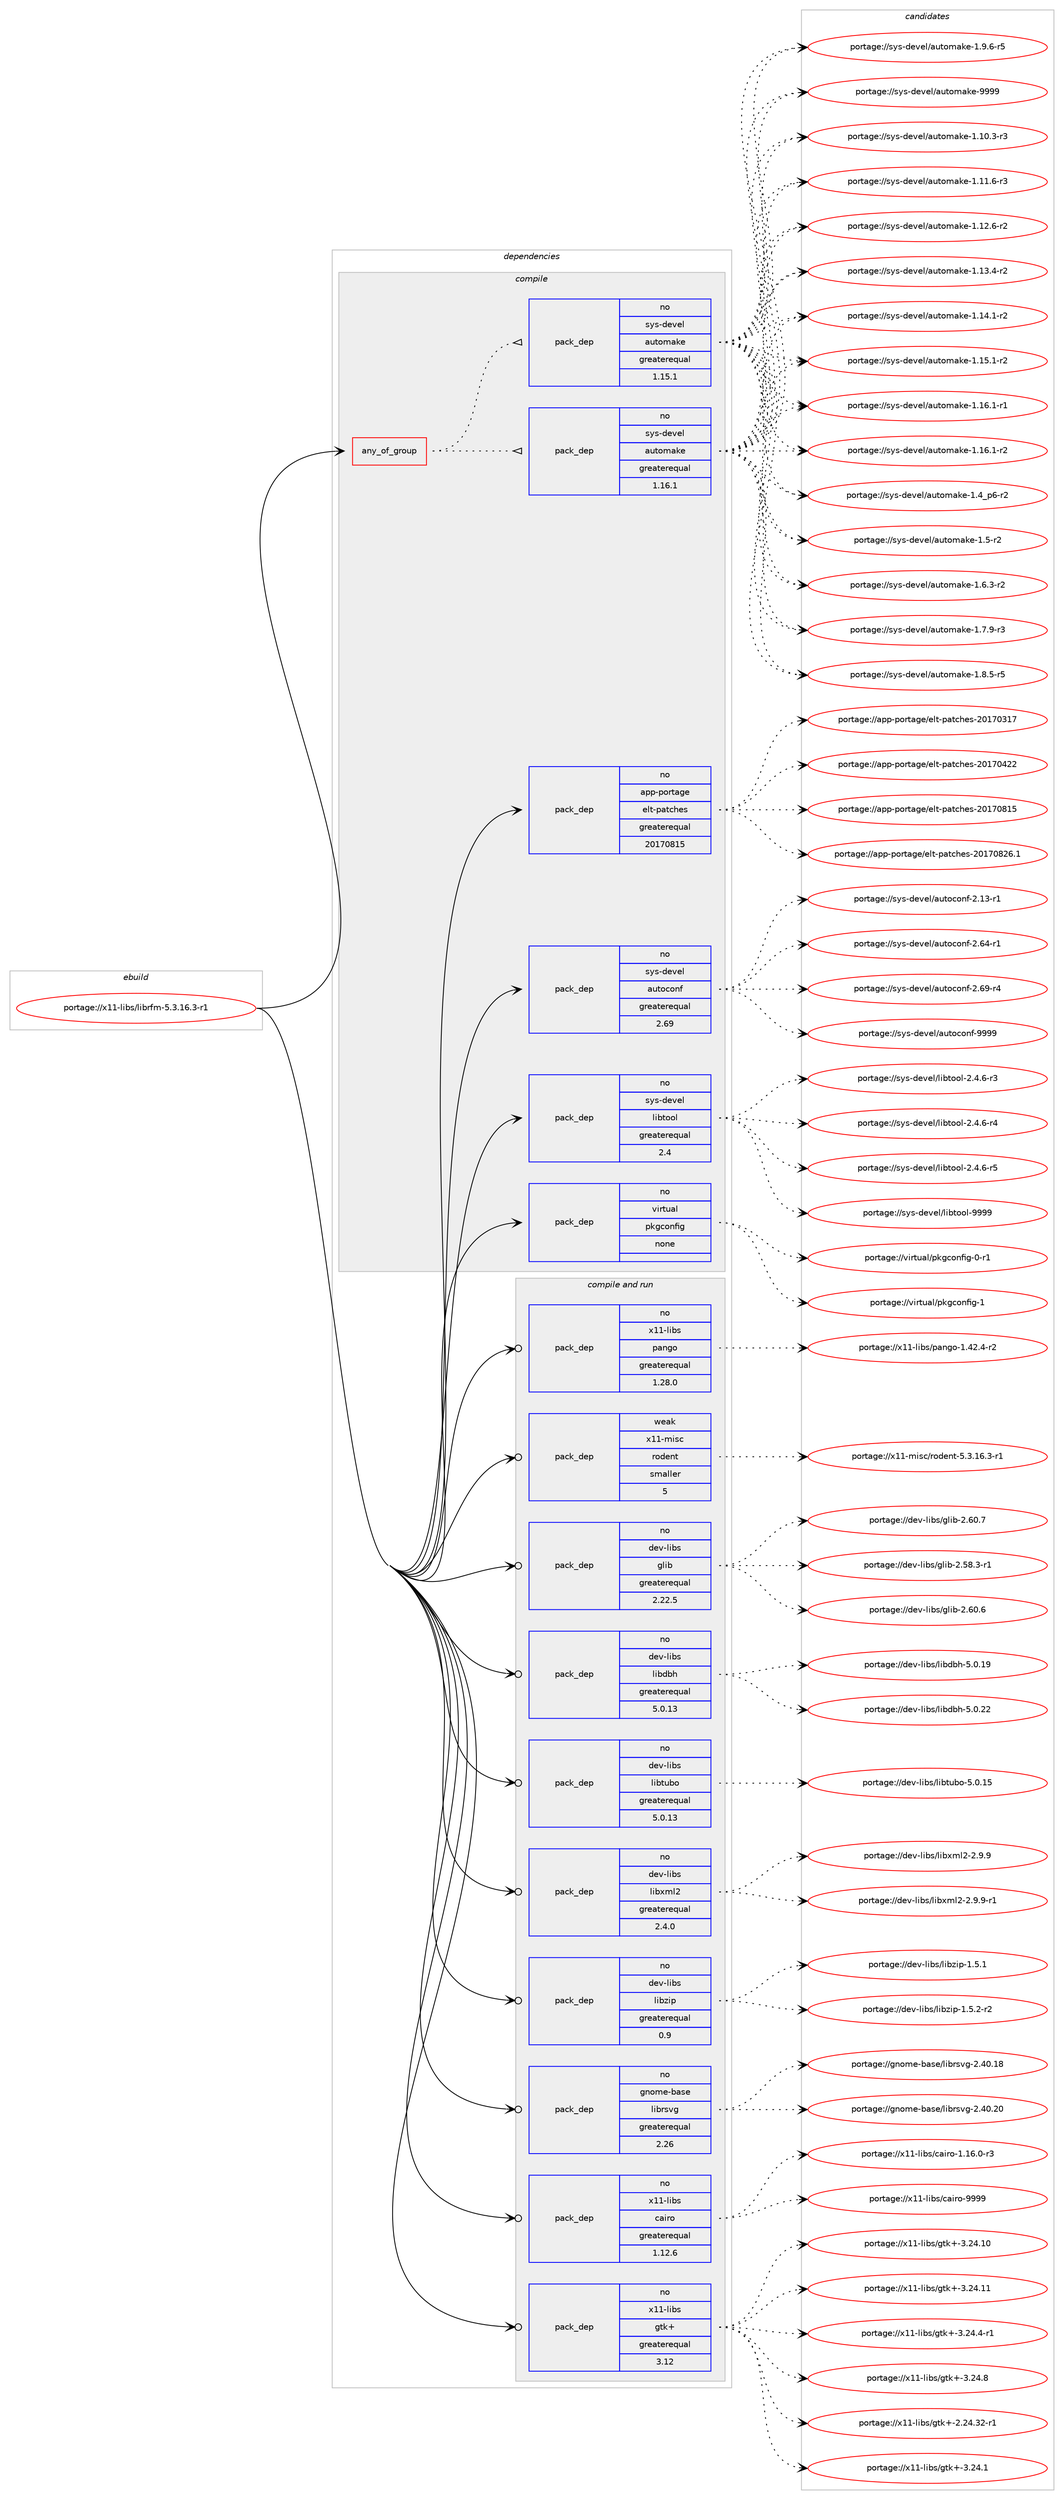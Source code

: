 digraph prolog {

# *************
# Graph options
# *************

newrank=true;
concentrate=true;
compound=true;
graph [rankdir=LR,fontname=Helvetica,fontsize=10,ranksep=1.5];#, ranksep=2.5, nodesep=0.2];
edge  [arrowhead=vee];
node  [fontname=Helvetica,fontsize=10];

# **********
# The ebuild
# **********

subgraph cluster_leftcol {
color=gray;
rank=same;
label=<<i>ebuild</i>>;
id [label="portage://x11-libs/librfm-5.3.16.3-r1", color=red, width=4, href="../x11-libs/librfm-5.3.16.3-r1.svg"];
}

# ****************
# The dependencies
# ****************

subgraph cluster_midcol {
color=gray;
label=<<i>dependencies</i>>;
subgraph cluster_compile {
fillcolor="#eeeeee";
style=filled;
label=<<i>compile</i>>;
subgraph any7784 {
dependency450377 [label=<<TABLE BORDER="0" CELLBORDER="1" CELLSPACING="0" CELLPADDING="4"><TR><TD CELLPADDING="10">any_of_group</TD></TR></TABLE>>, shape=none, color=red];subgraph pack334256 {
dependency450378 [label=<<TABLE BORDER="0" CELLBORDER="1" CELLSPACING="0" CELLPADDING="4" WIDTH="220"><TR><TD ROWSPAN="6" CELLPADDING="30">pack_dep</TD></TR><TR><TD WIDTH="110">no</TD></TR><TR><TD>sys-devel</TD></TR><TR><TD>automake</TD></TR><TR><TD>greaterequal</TD></TR><TR><TD>1.16.1</TD></TR></TABLE>>, shape=none, color=blue];
}
dependency450377:e -> dependency450378:w [weight=20,style="dotted",arrowhead="oinv"];
subgraph pack334257 {
dependency450379 [label=<<TABLE BORDER="0" CELLBORDER="1" CELLSPACING="0" CELLPADDING="4" WIDTH="220"><TR><TD ROWSPAN="6" CELLPADDING="30">pack_dep</TD></TR><TR><TD WIDTH="110">no</TD></TR><TR><TD>sys-devel</TD></TR><TR><TD>automake</TD></TR><TR><TD>greaterequal</TD></TR><TR><TD>1.15.1</TD></TR></TABLE>>, shape=none, color=blue];
}
dependency450377:e -> dependency450379:w [weight=20,style="dotted",arrowhead="oinv"];
}
id:e -> dependency450377:w [weight=20,style="solid",arrowhead="vee"];
subgraph pack334258 {
dependency450380 [label=<<TABLE BORDER="0" CELLBORDER="1" CELLSPACING="0" CELLPADDING="4" WIDTH="220"><TR><TD ROWSPAN="6" CELLPADDING="30">pack_dep</TD></TR><TR><TD WIDTH="110">no</TD></TR><TR><TD>app-portage</TD></TR><TR><TD>elt-patches</TD></TR><TR><TD>greaterequal</TD></TR><TR><TD>20170815</TD></TR></TABLE>>, shape=none, color=blue];
}
id:e -> dependency450380:w [weight=20,style="solid",arrowhead="vee"];
subgraph pack334259 {
dependency450381 [label=<<TABLE BORDER="0" CELLBORDER="1" CELLSPACING="0" CELLPADDING="4" WIDTH="220"><TR><TD ROWSPAN="6" CELLPADDING="30">pack_dep</TD></TR><TR><TD WIDTH="110">no</TD></TR><TR><TD>sys-devel</TD></TR><TR><TD>autoconf</TD></TR><TR><TD>greaterequal</TD></TR><TR><TD>2.69</TD></TR></TABLE>>, shape=none, color=blue];
}
id:e -> dependency450381:w [weight=20,style="solid",arrowhead="vee"];
subgraph pack334260 {
dependency450382 [label=<<TABLE BORDER="0" CELLBORDER="1" CELLSPACING="0" CELLPADDING="4" WIDTH="220"><TR><TD ROWSPAN="6" CELLPADDING="30">pack_dep</TD></TR><TR><TD WIDTH="110">no</TD></TR><TR><TD>sys-devel</TD></TR><TR><TD>libtool</TD></TR><TR><TD>greaterequal</TD></TR><TR><TD>2.4</TD></TR></TABLE>>, shape=none, color=blue];
}
id:e -> dependency450382:w [weight=20,style="solid",arrowhead="vee"];
subgraph pack334261 {
dependency450383 [label=<<TABLE BORDER="0" CELLBORDER="1" CELLSPACING="0" CELLPADDING="4" WIDTH="220"><TR><TD ROWSPAN="6" CELLPADDING="30">pack_dep</TD></TR><TR><TD WIDTH="110">no</TD></TR><TR><TD>virtual</TD></TR><TR><TD>pkgconfig</TD></TR><TR><TD>none</TD></TR><TR><TD></TD></TR></TABLE>>, shape=none, color=blue];
}
id:e -> dependency450383:w [weight=20,style="solid",arrowhead="vee"];
}
subgraph cluster_compileandrun {
fillcolor="#eeeeee";
style=filled;
label=<<i>compile and run</i>>;
subgraph pack334262 {
dependency450384 [label=<<TABLE BORDER="0" CELLBORDER="1" CELLSPACING="0" CELLPADDING="4" WIDTH="220"><TR><TD ROWSPAN="6" CELLPADDING="30">pack_dep</TD></TR><TR><TD WIDTH="110">no</TD></TR><TR><TD>dev-libs</TD></TR><TR><TD>glib</TD></TR><TR><TD>greaterequal</TD></TR><TR><TD>2.22.5</TD></TR></TABLE>>, shape=none, color=blue];
}
id:e -> dependency450384:w [weight=20,style="solid",arrowhead="odotvee"];
subgraph pack334263 {
dependency450385 [label=<<TABLE BORDER="0" CELLBORDER="1" CELLSPACING="0" CELLPADDING="4" WIDTH="220"><TR><TD ROWSPAN="6" CELLPADDING="30">pack_dep</TD></TR><TR><TD WIDTH="110">no</TD></TR><TR><TD>dev-libs</TD></TR><TR><TD>libdbh</TD></TR><TR><TD>greaterequal</TD></TR><TR><TD>5.0.13</TD></TR></TABLE>>, shape=none, color=blue];
}
id:e -> dependency450385:w [weight=20,style="solid",arrowhead="odotvee"];
subgraph pack334264 {
dependency450386 [label=<<TABLE BORDER="0" CELLBORDER="1" CELLSPACING="0" CELLPADDING="4" WIDTH="220"><TR><TD ROWSPAN="6" CELLPADDING="30">pack_dep</TD></TR><TR><TD WIDTH="110">no</TD></TR><TR><TD>dev-libs</TD></TR><TR><TD>libtubo</TD></TR><TR><TD>greaterequal</TD></TR><TR><TD>5.0.13</TD></TR></TABLE>>, shape=none, color=blue];
}
id:e -> dependency450386:w [weight=20,style="solid",arrowhead="odotvee"];
subgraph pack334265 {
dependency450387 [label=<<TABLE BORDER="0" CELLBORDER="1" CELLSPACING="0" CELLPADDING="4" WIDTH="220"><TR><TD ROWSPAN="6" CELLPADDING="30">pack_dep</TD></TR><TR><TD WIDTH="110">no</TD></TR><TR><TD>dev-libs</TD></TR><TR><TD>libxml2</TD></TR><TR><TD>greaterequal</TD></TR><TR><TD>2.4.0</TD></TR></TABLE>>, shape=none, color=blue];
}
id:e -> dependency450387:w [weight=20,style="solid",arrowhead="odotvee"];
subgraph pack334266 {
dependency450388 [label=<<TABLE BORDER="0" CELLBORDER="1" CELLSPACING="0" CELLPADDING="4" WIDTH="220"><TR><TD ROWSPAN="6" CELLPADDING="30">pack_dep</TD></TR><TR><TD WIDTH="110">no</TD></TR><TR><TD>dev-libs</TD></TR><TR><TD>libzip</TD></TR><TR><TD>greaterequal</TD></TR><TR><TD>0.9</TD></TR></TABLE>>, shape=none, color=blue];
}
id:e -> dependency450388:w [weight=20,style="solid",arrowhead="odotvee"];
subgraph pack334267 {
dependency450389 [label=<<TABLE BORDER="0" CELLBORDER="1" CELLSPACING="0" CELLPADDING="4" WIDTH="220"><TR><TD ROWSPAN="6" CELLPADDING="30">pack_dep</TD></TR><TR><TD WIDTH="110">no</TD></TR><TR><TD>gnome-base</TD></TR><TR><TD>librsvg</TD></TR><TR><TD>greaterequal</TD></TR><TR><TD>2.26</TD></TR></TABLE>>, shape=none, color=blue];
}
id:e -> dependency450389:w [weight=20,style="solid",arrowhead="odotvee"];
subgraph pack334268 {
dependency450390 [label=<<TABLE BORDER="0" CELLBORDER="1" CELLSPACING="0" CELLPADDING="4" WIDTH="220"><TR><TD ROWSPAN="6" CELLPADDING="30">pack_dep</TD></TR><TR><TD WIDTH="110">no</TD></TR><TR><TD>x11-libs</TD></TR><TR><TD>cairo</TD></TR><TR><TD>greaterequal</TD></TR><TR><TD>1.12.6</TD></TR></TABLE>>, shape=none, color=blue];
}
id:e -> dependency450390:w [weight=20,style="solid",arrowhead="odotvee"];
subgraph pack334269 {
dependency450391 [label=<<TABLE BORDER="0" CELLBORDER="1" CELLSPACING="0" CELLPADDING="4" WIDTH="220"><TR><TD ROWSPAN="6" CELLPADDING="30">pack_dep</TD></TR><TR><TD WIDTH="110">no</TD></TR><TR><TD>x11-libs</TD></TR><TR><TD>gtk+</TD></TR><TR><TD>greaterequal</TD></TR><TR><TD>3.12</TD></TR></TABLE>>, shape=none, color=blue];
}
id:e -> dependency450391:w [weight=20,style="solid",arrowhead="odotvee"];
subgraph pack334270 {
dependency450392 [label=<<TABLE BORDER="0" CELLBORDER="1" CELLSPACING="0" CELLPADDING="4" WIDTH="220"><TR><TD ROWSPAN="6" CELLPADDING="30">pack_dep</TD></TR><TR><TD WIDTH="110">no</TD></TR><TR><TD>x11-libs</TD></TR><TR><TD>pango</TD></TR><TR><TD>greaterequal</TD></TR><TR><TD>1.28.0</TD></TR></TABLE>>, shape=none, color=blue];
}
id:e -> dependency450392:w [weight=20,style="solid",arrowhead="odotvee"];
subgraph pack334271 {
dependency450393 [label=<<TABLE BORDER="0" CELLBORDER="1" CELLSPACING="0" CELLPADDING="4" WIDTH="220"><TR><TD ROWSPAN="6" CELLPADDING="30">pack_dep</TD></TR><TR><TD WIDTH="110">weak</TD></TR><TR><TD>x11-misc</TD></TR><TR><TD>rodent</TD></TR><TR><TD>smaller</TD></TR><TR><TD>5</TD></TR></TABLE>>, shape=none, color=blue];
}
id:e -> dependency450393:w [weight=20,style="solid",arrowhead="odotvee"];
}
subgraph cluster_run {
fillcolor="#eeeeee";
style=filled;
label=<<i>run</i>>;
}
}

# **************
# The candidates
# **************

subgraph cluster_choices {
rank=same;
color=gray;
label=<<i>candidates</i>>;

subgraph choice334256 {
color=black;
nodesep=1;
choiceportage11512111545100101118101108479711711611110997107101454946494846514511451 [label="portage://sys-devel/automake-1.10.3-r3", color=red, width=4,href="../sys-devel/automake-1.10.3-r3.svg"];
choiceportage11512111545100101118101108479711711611110997107101454946494946544511451 [label="portage://sys-devel/automake-1.11.6-r3", color=red, width=4,href="../sys-devel/automake-1.11.6-r3.svg"];
choiceportage11512111545100101118101108479711711611110997107101454946495046544511450 [label="portage://sys-devel/automake-1.12.6-r2", color=red, width=4,href="../sys-devel/automake-1.12.6-r2.svg"];
choiceportage11512111545100101118101108479711711611110997107101454946495146524511450 [label="portage://sys-devel/automake-1.13.4-r2", color=red, width=4,href="../sys-devel/automake-1.13.4-r2.svg"];
choiceportage11512111545100101118101108479711711611110997107101454946495246494511450 [label="portage://sys-devel/automake-1.14.1-r2", color=red, width=4,href="../sys-devel/automake-1.14.1-r2.svg"];
choiceportage11512111545100101118101108479711711611110997107101454946495346494511450 [label="portage://sys-devel/automake-1.15.1-r2", color=red, width=4,href="../sys-devel/automake-1.15.1-r2.svg"];
choiceportage11512111545100101118101108479711711611110997107101454946495446494511449 [label="portage://sys-devel/automake-1.16.1-r1", color=red, width=4,href="../sys-devel/automake-1.16.1-r1.svg"];
choiceportage11512111545100101118101108479711711611110997107101454946495446494511450 [label="portage://sys-devel/automake-1.16.1-r2", color=red, width=4,href="../sys-devel/automake-1.16.1-r2.svg"];
choiceportage115121115451001011181011084797117116111109971071014549465295112544511450 [label="portage://sys-devel/automake-1.4_p6-r2", color=red, width=4,href="../sys-devel/automake-1.4_p6-r2.svg"];
choiceportage11512111545100101118101108479711711611110997107101454946534511450 [label="portage://sys-devel/automake-1.5-r2", color=red, width=4,href="../sys-devel/automake-1.5-r2.svg"];
choiceportage115121115451001011181011084797117116111109971071014549465446514511450 [label="portage://sys-devel/automake-1.6.3-r2", color=red, width=4,href="../sys-devel/automake-1.6.3-r2.svg"];
choiceportage115121115451001011181011084797117116111109971071014549465546574511451 [label="portage://sys-devel/automake-1.7.9-r3", color=red, width=4,href="../sys-devel/automake-1.7.9-r3.svg"];
choiceportage115121115451001011181011084797117116111109971071014549465646534511453 [label="portage://sys-devel/automake-1.8.5-r5", color=red, width=4,href="../sys-devel/automake-1.8.5-r5.svg"];
choiceportage115121115451001011181011084797117116111109971071014549465746544511453 [label="portage://sys-devel/automake-1.9.6-r5", color=red, width=4,href="../sys-devel/automake-1.9.6-r5.svg"];
choiceportage115121115451001011181011084797117116111109971071014557575757 [label="portage://sys-devel/automake-9999", color=red, width=4,href="../sys-devel/automake-9999.svg"];
dependency450378:e -> choiceportage11512111545100101118101108479711711611110997107101454946494846514511451:w [style=dotted,weight="100"];
dependency450378:e -> choiceportage11512111545100101118101108479711711611110997107101454946494946544511451:w [style=dotted,weight="100"];
dependency450378:e -> choiceportage11512111545100101118101108479711711611110997107101454946495046544511450:w [style=dotted,weight="100"];
dependency450378:e -> choiceportage11512111545100101118101108479711711611110997107101454946495146524511450:w [style=dotted,weight="100"];
dependency450378:e -> choiceportage11512111545100101118101108479711711611110997107101454946495246494511450:w [style=dotted,weight="100"];
dependency450378:e -> choiceportage11512111545100101118101108479711711611110997107101454946495346494511450:w [style=dotted,weight="100"];
dependency450378:e -> choiceportage11512111545100101118101108479711711611110997107101454946495446494511449:w [style=dotted,weight="100"];
dependency450378:e -> choiceportage11512111545100101118101108479711711611110997107101454946495446494511450:w [style=dotted,weight="100"];
dependency450378:e -> choiceportage115121115451001011181011084797117116111109971071014549465295112544511450:w [style=dotted,weight="100"];
dependency450378:e -> choiceportage11512111545100101118101108479711711611110997107101454946534511450:w [style=dotted,weight="100"];
dependency450378:e -> choiceportage115121115451001011181011084797117116111109971071014549465446514511450:w [style=dotted,weight="100"];
dependency450378:e -> choiceportage115121115451001011181011084797117116111109971071014549465546574511451:w [style=dotted,weight="100"];
dependency450378:e -> choiceportage115121115451001011181011084797117116111109971071014549465646534511453:w [style=dotted,weight="100"];
dependency450378:e -> choiceportage115121115451001011181011084797117116111109971071014549465746544511453:w [style=dotted,weight="100"];
dependency450378:e -> choiceportage115121115451001011181011084797117116111109971071014557575757:w [style=dotted,weight="100"];
}
subgraph choice334257 {
color=black;
nodesep=1;
choiceportage11512111545100101118101108479711711611110997107101454946494846514511451 [label="portage://sys-devel/automake-1.10.3-r3", color=red, width=4,href="../sys-devel/automake-1.10.3-r3.svg"];
choiceportage11512111545100101118101108479711711611110997107101454946494946544511451 [label="portage://sys-devel/automake-1.11.6-r3", color=red, width=4,href="../sys-devel/automake-1.11.6-r3.svg"];
choiceportage11512111545100101118101108479711711611110997107101454946495046544511450 [label="portage://sys-devel/automake-1.12.6-r2", color=red, width=4,href="../sys-devel/automake-1.12.6-r2.svg"];
choiceportage11512111545100101118101108479711711611110997107101454946495146524511450 [label="portage://sys-devel/automake-1.13.4-r2", color=red, width=4,href="../sys-devel/automake-1.13.4-r2.svg"];
choiceportage11512111545100101118101108479711711611110997107101454946495246494511450 [label="portage://sys-devel/automake-1.14.1-r2", color=red, width=4,href="../sys-devel/automake-1.14.1-r2.svg"];
choiceportage11512111545100101118101108479711711611110997107101454946495346494511450 [label="portage://sys-devel/automake-1.15.1-r2", color=red, width=4,href="../sys-devel/automake-1.15.1-r2.svg"];
choiceportage11512111545100101118101108479711711611110997107101454946495446494511449 [label="portage://sys-devel/automake-1.16.1-r1", color=red, width=4,href="../sys-devel/automake-1.16.1-r1.svg"];
choiceportage11512111545100101118101108479711711611110997107101454946495446494511450 [label="portage://sys-devel/automake-1.16.1-r2", color=red, width=4,href="../sys-devel/automake-1.16.1-r2.svg"];
choiceportage115121115451001011181011084797117116111109971071014549465295112544511450 [label="portage://sys-devel/automake-1.4_p6-r2", color=red, width=4,href="../sys-devel/automake-1.4_p6-r2.svg"];
choiceportage11512111545100101118101108479711711611110997107101454946534511450 [label="portage://sys-devel/automake-1.5-r2", color=red, width=4,href="../sys-devel/automake-1.5-r2.svg"];
choiceportage115121115451001011181011084797117116111109971071014549465446514511450 [label="portage://sys-devel/automake-1.6.3-r2", color=red, width=4,href="../sys-devel/automake-1.6.3-r2.svg"];
choiceportage115121115451001011181011084797117116111109971071014549465546574511451 [label="portage://sys-devel/automake-1.7.9-r3", color=red, width=4,href="../sys-devel/automake-1.7.9-r3.svg"];
choiceportage115121115451001011181011084797117116111109971071014549465646534511453 [label="portage://sys-devel/automake-1.8.5-r5", color=red, width=4,href="../sys-devel/automake-1.8.5-r5.svg"];
choiceportage115121115451001011181011084797117116111109971071014549465746544511453 [label="portage://sys-devel/automake-1.9.6-r5", color=red, width=4,href="../sys-devel/automake-1.9.6-r5.svg"];
choiceportage115121115451001011181011084797117116111109971071014557575757 [label="portage://sys-devel/automake-9999", color=red, width=4,href="../sys-devel/automake-9999.svg"];
dependency450379:e -> choiceportage11512111545100101118101108479711711611110997107101454946494846514511451:w [style=dotted,weight="100"];
dependency450379:e -> choiceportage11512111545100101118101108479711711611110997107101454946494946544511451:w [style=dotted,weight="100"];
dependency450379:e -> choiceportage11512111545100101118101108479711711611110997107101454946495046544511450:w [style=dotted,weight="100"];
dependency450379:e -> choiceportage11512111545100101118101108479711711611110997107101454946495146524511450:w [style=dotted,weight="100"];
dependency450379:e -> choiceportage11512111545100101118101108479711711611110997107101454946495246494511450:w [style=dotted,weight="100"];
dependency450379:e -> choiceportage11512111545100101118101108479711711611110997107101454946495346494511450:w [style=dotted,weight="100"];
dependency450379:e -> choiceportage11512111545100101118101108479711711611110997107101454946495446494511449:w [style=dotted,weight="100"];
dependency450379:e -> choiceportage11512111545100101118101108479711711611110997107101454946495446494511450:w [style=dotted,weight="100"];
dependency450379:e -> choiceportage115121115451001011181011084797117116111109971071014549465295112544511450:w [style=dotted,weight="100"];
dependency450379:e -> choiceportage11512111545100101118101108479711711611110997107101454946534511450:w [style=dotted,weight="100"];
dependency450379:e -> choiceportage115121115451001011181011084797117116111109971071014549465446514511450:w [style=dotted,weight="100"];
dependency450379:e -> choiceportage115121115451001011181011084797117116111109971071014549465546574511451:w [style=dotted,weight="100"];
dependency450379:e -> choiceportage115121115451001011181011084797117116111109971071014549465646534511453:w [style=dotted,weight="100"];
dependency450379:e -> choiceportage115121115451001011181011084797117116111109971071014549465746544511453:w [style=dotted,weight="100"];
dependency450379:e -> choiceportage115121115451001011181011084797117116111109971071014557575757:w [style=dotted,weight="100"];
}
subgraph choice334258 {
color=black;
nodesep=1;
choiceportage97112112451121111141169710310147101108116451129711699104101115455048495548514955 [label="portage://app-portage/elt-patches-20170317", color=red, width=4,href="../app-portage/elt-patches-20170317.svg"];
choiceportage97112112451121111141169710310147101108116451129711699104101115455048495548525050 [label="portage://app-portage/elt-patches-20170422", color=red, width=4,href="../app-portage/elt-patches-20170422.svg"];
choiceportage97112112451121111141169710310147101108116451129711699104101115455048495548564953 [label="portage://app-portage/elt-patches-20170815", color=red, width=4,href="../app-portage/elt-patches-20170815.svg"];
choiceportage971121124511211111411697103101471011081164511297116991041011154550484955485650544649 [label="portage://app-portage/elt-patches-20170826.1", color=red, width=4,href="../app-portage/elt-patches-20170826.1.svg"];
dependency450380:e -> choiceportage97112112451121111141169710310147101108116451129711699104101115455048495548514955:w [style=dotted,weight="100"];
dependency450380:e -> choiceportage97112112451121111141169710310147101108116451129711699104101115455048495548525050:w [style=dotted,weight="100"];
dependency450380:e -> choiceportage97112112451121111141169710310147101108116451129711699104101115455048495548564953:w [style=dotted,weight="100"];
dependency450380:e -> choiceportage971121124511211111411697103101471011081164511297116991041011154550484955485650544649:w [style=dotted,weight="100"];
}
subgraph choice334259 {
color=black;
nodesep=1;
choiceportage1151211154510010111810110847971171161119911111010245504649514511449 [label="portage://sys-devel/autoconf-2.13-r1", color=red, width=4,href="../sys-devel/autoconf-2.13-r1.svg"];
choiceportage1151211154510010111810110847971171161119911111010245504654524511449 [label="portage://sys-devel/autoconf-2.64-r1", color=red, width=4,href="../sys-devel/autoconf-2.64-r1.svg"];
choiceportage1151211154510010111810110847971171161119911111010245504654574511452 [label="portage://sys-devel/autoconf-2.69-r4", color=red, width=4,href="../sys-devel/autoconf-2.69-r4.svg"];
choiceportage115121115451001011181011084797117116111991111101024557575757 [label="portage://sys-devel/autoconf-9999", color=red, width=4,href="../sys-devel/autoconf-9999.svg"];
dependency450381:e -> choiceportage1151211154510010111810110847971171161119911111010245504649514511449:w [style=dotted,weight="100"];
dependency450381:e -> choiceportage1151211154510010111810110847971171161119911111010245504654524511449:w [style=dotted,weight="100"];
dependency450381:e -> choiceportage1151211154510010111810110847971171161119911111010245504654574511452:w [style=dotted,weight="100"];
dependency450381:e -> choiceportage115121115451001011181011084797117116111991111101024557575757:w [style=dotted,weight="100"];
}
subgraph choice334260 {
color=black;
nodesep=1;
choiceportage1151211154510010111810110847108105981161111111084550465246544511451 [label="portage://sys-devel/libtool-2.4.6-r3", color=red, width=4,href="../sys-devel/libtool-2.4.6-r3.svg"];
choiceportage1151211154510010111810110847108105981161111111084550465246544511452 [label="portage://sys-devel/libtool-2.4.6-r4", color=red, width=4,href="../sys-devel/libtool-2.4.6-r4.svg"];
choiceportage1151211154510010111810110847108105981161111111084550465246544511453 [label="portage://sys-devel/libtool-2.4.6-r5", color=red, width=4,href="../sys-devel/libtool-2.4.6-r5.svg"];
choiceportage1151211154510010111810110847108105981161111111084557575757 [label="portage://sys-devel/libtool-9999", color=red, width=4,href="../sys-devel/libtool-9999.svg"];
dependency450382:e -> choiceportage1151211154510010111810110847108105981161111111084550465246544511451:w [style=dotted,weight="100"];
dependency450382:e -> choiceportage1151211154510010111810110847108105981161111111084550465246544511452:w [style=dotted,weight="100"];
dependency450382:e -> choiceportage1151211154510010111810110847108105981161111111084550465246544511453:w [style=dotted,weight="100"];
dependency450382:e -> choiceportage1151211154510010111810110847108105981161111111084557575757:w [style=dotted,weight="100"];
}
subgraph choice334261 {
color=black;
nodesep=1;
choiceportage11810511411611797108471121071039911111010210510345484511449 [label="portage://virtual/pkgconfig-0-r1", color=red, width=4,href="../virtual/pkgconfig-0-r1.svg"];
choiceportage1181051141161179710847112107103991111101021051034549 [label="portage://virtual/pkgconfig-1", color=red, width=4,href="../virtual/pkgconfig-1.svg"];
dependency450383:e -> choiceportage11810511411611797108471121071039911111010210510345484511449:w [style=dotted,weight="100"];
dependency450383:e -> choiceportage1181051141161179710847112107103991111101021051034549:w [style=dotted,weight="100"];
}
subgraph choice334262 {
color=black;
nodesep=1;
choiceportage10010111845108105981154710310810598455046535646514511449 [label="portage://dev-libs/glib-2.58.3-r1", color=red, width=4,href="../dev-libs/glib-2.58.3-r1.svg"];
choiceportage1001011184510810598115471031081059845504654484654 [label="portage://dev-libs/glib-2.60.6", color=red, width=4,href="../dev-libs/glib-2.60.6.svg"];
choiceportage1001011184510810598115471031081059845504654484655 [label="portage://dev-libs/glib-2.60.7", color=red, width=4,href="../dev-libs/glib-2.60.7.svg"];
dependency450384:e -> choiceportage10010111845108105981154710310810598455046535646514511449:w [style=dotted,weight="100"];
dependency450384:e -> choiceportage1001011184510810598115471031081059845504654484654:w [style=dotted,weight="100"];
dependency450384:e -> choiceportage1001011184510810598115471031081059845504654484655:w [style=dotted,weight="100"];
}
subgraph choice334263 {
color=black;
nodesep=1;
choiceportage100101118451081059811547108105981009810445534648464957 [label="portage://dev-libs/libdbh-5.0.19", color=red, width=4,href="../dev-libs/libdbh-5.0.19.svg"];
choiceportage100101118451081059811547108105981009810445534648465050 [label="portage://dev-libs/libdbh-5.0.22", color=red, width=4,href="../dev-libs/libdbh-5.0.22.svg"];
dependency450385:e -> choiceportage100101118451081059811547108105981009810445534648464957:w [style=dotted,weight="100"];
dependency450385:e -> choiceportage100101118451081059811547108105981009810445534648465050:w [style=dotted,weight="100"];
}
subgraph choice334264 {
color=black;
nodesep=1;
choiceportage100101118451081059811547108105981161179811145534648464953 [label="portage://dev-libs/libtubo-5.0.15", color=red, width=4,href="../dev-libs/libtubo-5.0.15.svg"];
dependency450386:e -> choiceportage100101118451081059811547108105981161179811145534648464953:w [style=dotted,weight="100"];
}
subgraph choice334265 {
color=black;
nodesep=1;
choiceportage1001011184510810598115471081059812010910850455046574657 [label="portage://dev-libs/libxml2-2.9.9", color=red, width=4,href="../dev-libs/libxml2-2.9.9.svg"];
choiceportage10010111845108105981154710810598120109108504550465746574511449 [label="portage://dev-libs/libxml2-2.9.9-r1", color=red, width=4,href="../dev-libs/libxml2-2.9.9-r1.svg"];
dependency450387:e -> choiceportage1001011184510810598115471081059812010910850455046574657:w [style=dotted,weight="100"];
dependency450387:e -> choiceportage10010111845108105981154710810598120109108504550465746574511449:w [style=dotted,weight="100"];
}
subgraph choice334266 {
color=black;
nodesep=1;
choiceportage10010111845108105981154710810598122105112454946534649 [label="portage://dev-libs/libzip-1.5.1", color=red, width=4,href="../dev-libs/libzip-1.5.1.svg"];
choiceportage100101118451081059811547108105981221051124549465346504511450 [label="portage://dev-libs/libzip-1.5.2-r2", color=red, width=4,href="../dev-libs/libzip-1.5.2-r2.svg"];
dependency450388:e -> choiceportage10010111845108105981154710810598122105112454946534649:w [style=dotted,weight="100"];
dependency450388:e -> choiceportage100101118451081059811547108105981221051124549465346504511450:w [style=dotted,weight="100"];
}
subgraph choice334267 {
color=black;
nodesep=1;
choiceportage10311011110910145989711510147108105981141151181034550465248464956 [label="portage://gnome-base/librsvg-2.40.18", color=red, width=4,href="../gnome-base/librsvg-2.40.18.svg"];
choiceportage10311011110910145989711510147108105981141151181034550465248465048 [label="portage://gnome-base/librsvg-2.40.20", color=red, width=4,href="../gnome-base/librsvg-2.40.20.svg"];
dependency450389:e -> choiceportage10311011110910145989711510147108105981141151181034550465248464956:w [style=dotted,weight="100"];
dependency450389:e -> choiceportage10311011110910145989711510147108105981141151181034550465248465048:w [style=dotted,weight="100"];
}
subgraph choice334268 {
color=black;
nodesep=1;
choiceportage12049494510810598115479997105114111454946495446484511451 [label="portage://x11-libs/cairo-1.16.0-r3", color=red, width=4,href="../x11-libs/cairo-1.16.0-r3.svg"];
choiceportage120494945108105981154799971051141114557575757 [label="portage://x11-libs/cairo-9999", color=red, width=4,href="../x11-libs/cairo-9999.svg"];
dependency450390:e -> choiceportage12049494510810598115479997105114111454946495446484511451:w [style=dotted,weight="100"];
dependency450390:e -> choiceportage120494945108105981154799971051141114557575757:w [style=dotted,weight="100"];
}
subgraph choice334269 {
color=black;
nodesep=1;
choiceportage12049494510810598115471031161074345504650524651504511449 [label="portage://x11-libs/gtk+-2.24.32-r1", color=red, width=4,href="../x11-libs/gtk+-2.24.32-r1.svg"];
choiceportage12049494510810598115471031161074345514650524649 [label="portage://x11-libs/gtk+-3.24.1", color=red, width=4,href="../x11-libs/gtk+-3.24.1.svg"];
choiceportage1204949451081059811547103116107434551465052464948 [label="portage://x11-libs/gtk+-3.24.10", color=red, width=4,href="../x11-libs/gtk+-3.24.10.svg"];
choiceportage1204949451081059811547103116107434551465052464949 [label="portage://x11-libs/gtk+-3.24.11", color=red, width=4,href="../x11-libs/gtk+-3.24.11.svg"];
choiceportage120494945108105981154710311610743455146505246524511449 [label="portage://x11-libs/gtk+-3.24.4-r1", color=red, width=4,href="../x11-libs/gtk+-3.24.4-r1.svg"];
choiceportage12049494510810598115471031161074345514650524656 [label="portage://x11-libs/gtk+-3.24.8", color=red, width=4,href="../x11-libs/gtk+-3.24.8.svg"];
dependency450391:e -> choiceportage12049494510810598115471031161074345504650524651504511449:w [style=dotted,weight="100"];
dependency450391:e -> choiceportage12049494510810598115471031161074345514650524649:w [style=dotted,weight="100"];
dependency450391:e -> choiceportage1204949451081059811547103116107434551465052464948:w [style=dotted,weight="100"];
dependency450391:e -> choiceportage1204949451081059811547103116107434551465052464949:w [style=dotted,weight="100"];
dependency450391:e -> choiceportage120494945108105981154710311610743455146505246524511449:w [style=dotted,weight="100"];
dependency450391:e -> choiceportage12049494510810598115471031161074345514650524656:w [style=dotted,weight="100"];
}
subgraph choice334270 {
color=black;
nodesep=1;
choiceportage120494945108105981154711297110103111454946525046524511450 [label="portage://x11-libs/pango-1.42.4-r2", color=red, width=4,href="../x11-libs/pango-1.42.4-r2.svg"];
dependency450392:e -> choiceportage120494945108105981154711297110103111454946525046524511450:w [style=dotted,weight="100"];
}
subgraph choice334271 {
color=black;
nodesep=1;
choiceportage12049494510910511599471141111001011101164553465146495446514511449 [label="portage://x11-misc/rodent-5.3.16.3-r1", color=red, width=4,href="../x11-misc/rodent-5.3.16.3-r1.svg"];
dependency450393:e -> choiceportage12049494510910511599471141111001011101164553465146495446514511449:w [style=dotted,weight="100"];
}
}

}
